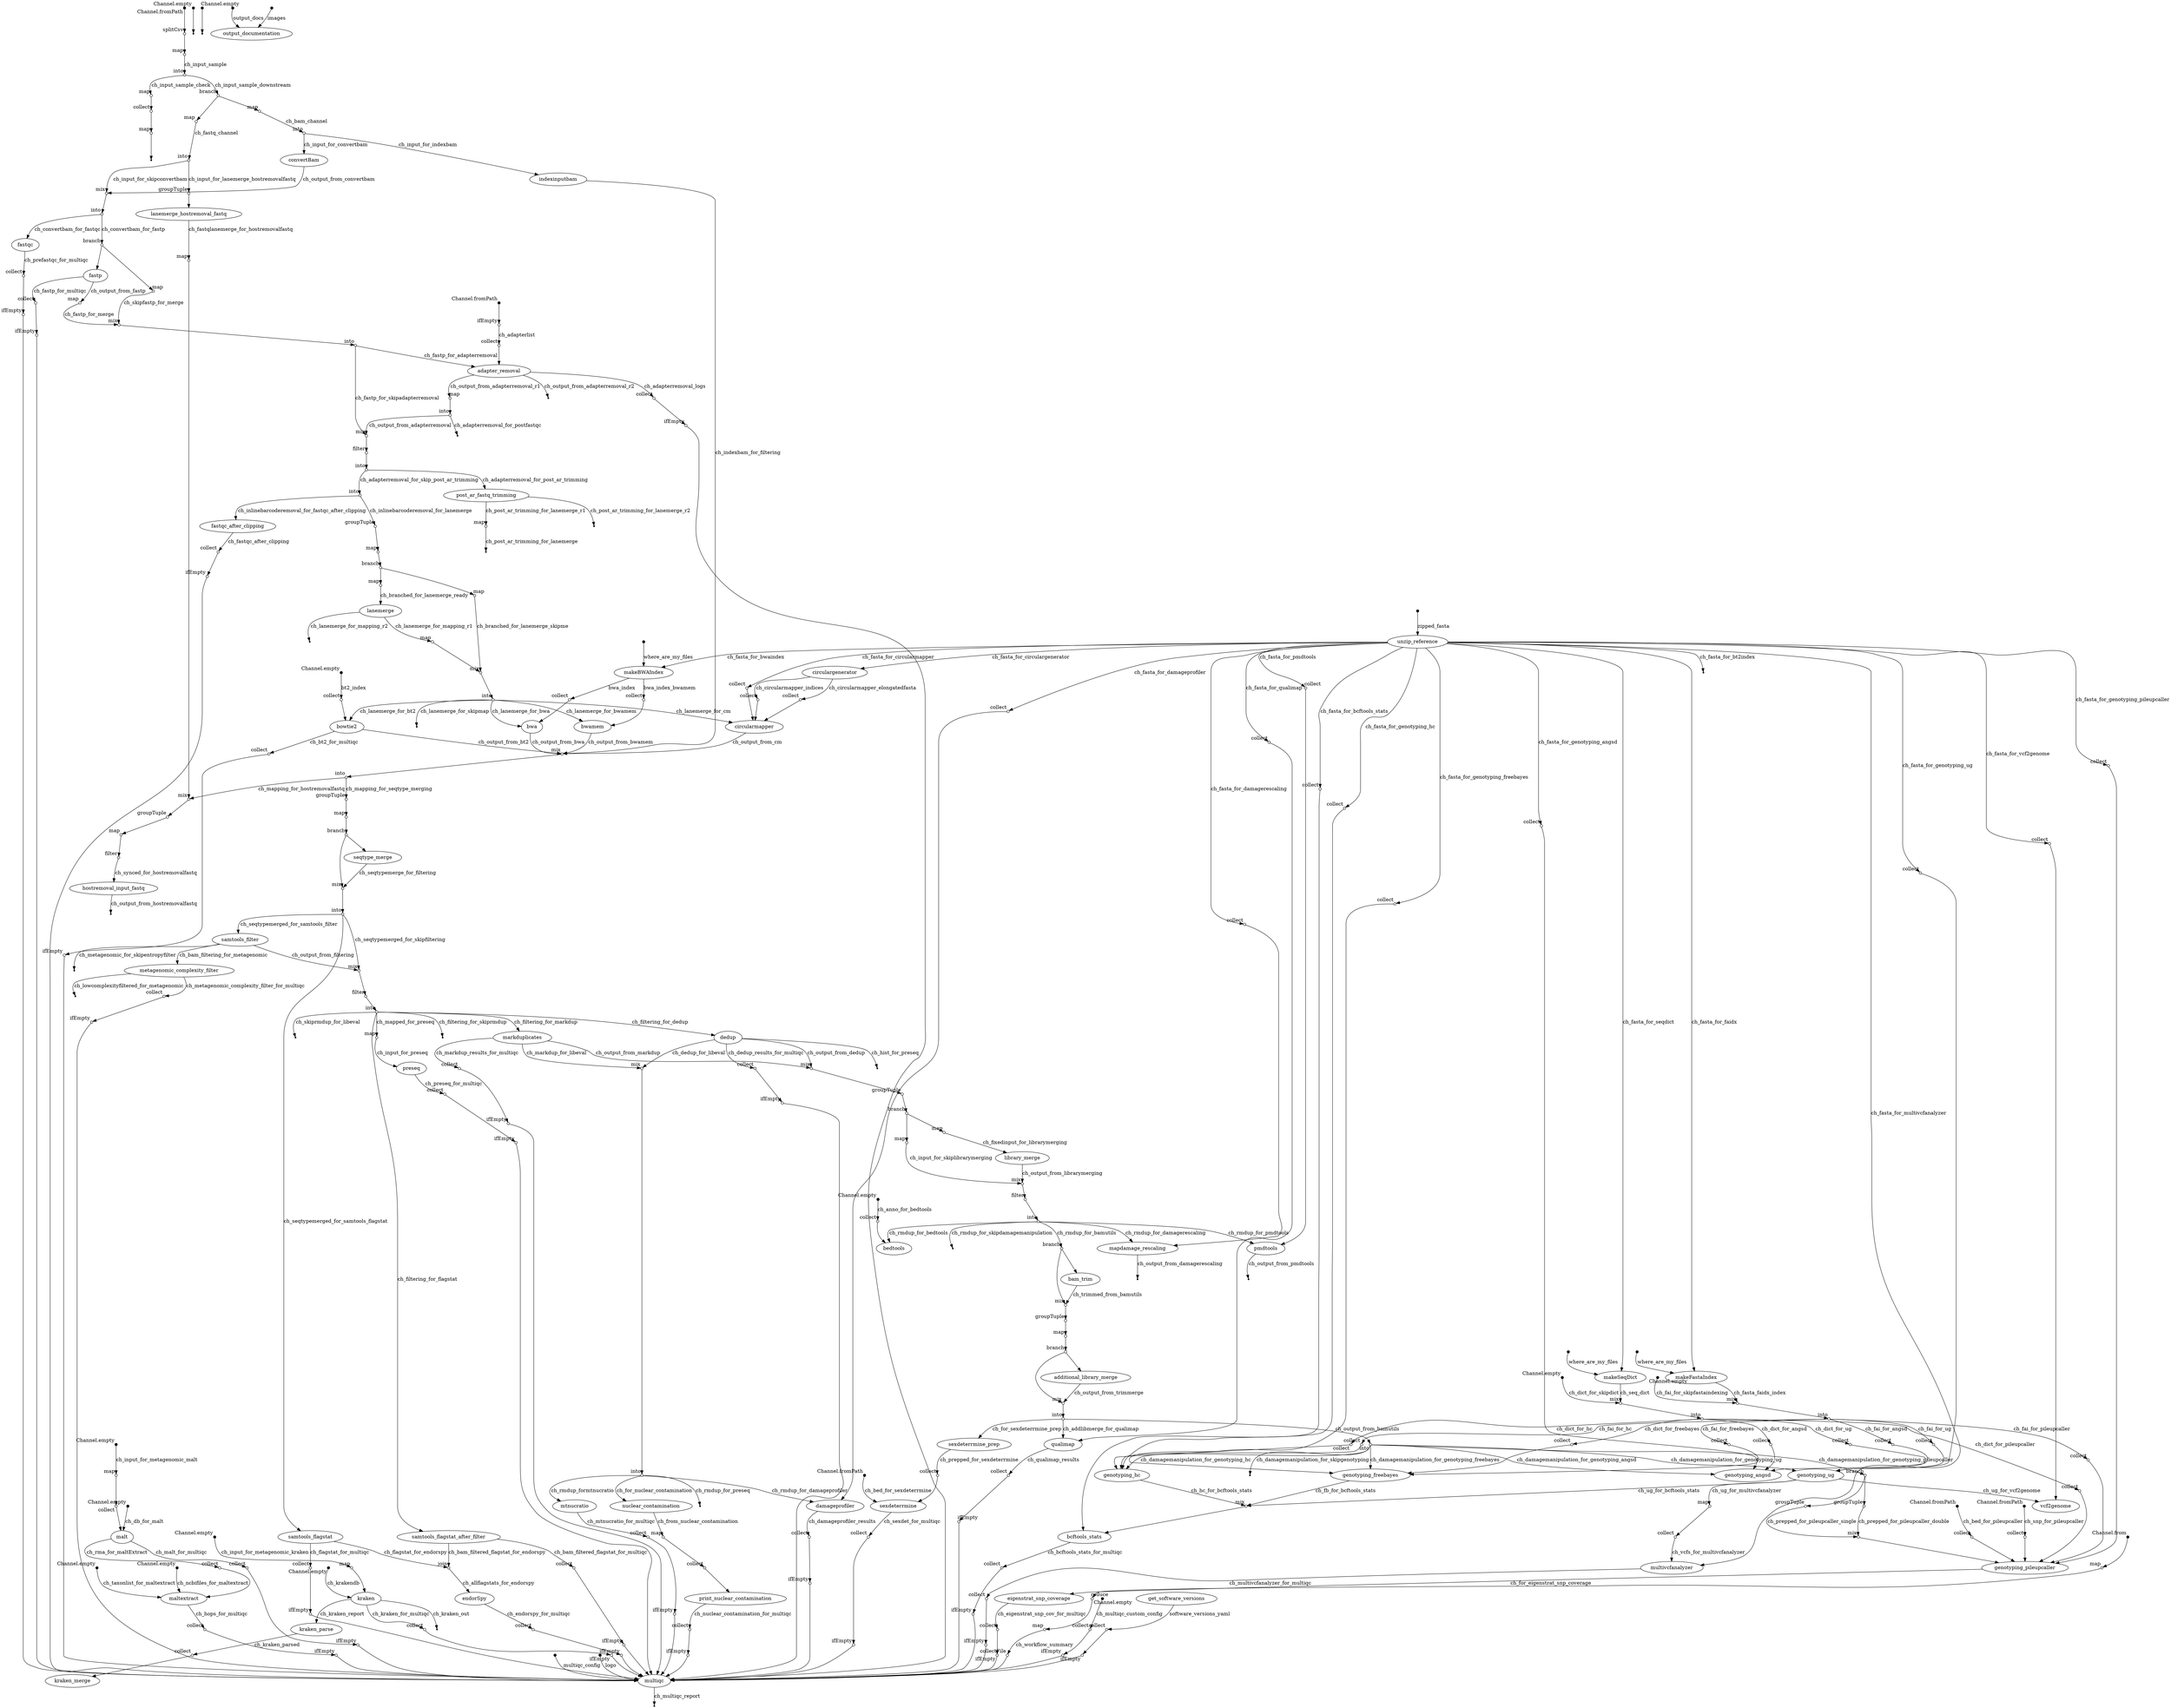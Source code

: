 digraph "pipeline_dag_20211128_181232" {
p0 [shape=point,label="",fixedsize=true,width=0.1,xlabel="Channel.empty"];
p142 [shape=circle,label="",fixedsize=true,width=0.1,xlabel="collect"];
p0 -> p142 [label="ch_anno_for_bedtools"];

p2 [shape=point,label="",fixedsize=true,width=0.1];
p3 [label="unzip_reference"];
p2 -> p3 [label="zipped_fasta"];

p3 [label="unzip_reference"];
p36 [label="makeBWAIndex"];
p3 -> p36 [label="ch_fasta_for_bwaindex"];

p3 [label="unzip_reference"];
p4 [shape=point];
p3 -> p4 [label="ch_fasta_for_bt2index"];

p3 [label="unzip_reference"];
p40 [label="makeFastaIndex"];
p3 -> p40 [label="ch_fasta_for_faidx"];

p3 [label="unzip_reference"];
p45 [label="makeSeqDict"];
p3 -> p45 [label="ch_fasta_for_seqdict"];

p3 [label="unzip_reference"];
p91 [label="circulargenerator"];
p3 -> p91 [label="ch_fasta_for_circulargenerator"];

p3 [label="unzip_reference"];
p93 [shape=circle,label="",fixedsize=true,width=0.1,xlabel="collect"];
p3 -> p93 [label="ch_fasta_for_circularmapper"];

p3 [label="unzip_reference"];
p144 [shape=circle,label="",fixedsize=true,width=0.1,xlabel="collect"];
p3 -> p144 [label="ch_fasta_for_damageprofiler"];

p3 [label="unzip_reference"];
p161 [shape=circle,label="",fixedsize=true,width=0.1,xlabel="collect"];
p3 -> p161 [label="ch_fasta_for_qualimap"];

p3 [label="unzip_reference"];
p149 [shape=circle,label="",fixedsize=true,width=0.1,xlabel="collect"];
p3 -> p149 [label="ch_fasta_for_pmdtools"];

p3 [label="unzip_reference"];
p165 [shape=circle,label="",fixedsize=true,width=0.1,xlabel="collect"];
p3 -> p165 [label="ch_fasta_for_genotyping_ug"];

p3 [label="unzip_reference"];
p169 [shape=circle,label="",fixedsize=true,width=0.1,xlabel="collect"];
p3 -> p169 [label="ch_fasta_for_genotyping_hc"];

p3 [label="unzip_reference"];
p173 [shape=circle,label="",fixedsize=true,width=0.1,xlabel="collect"];
p3 -> p173 [label="ch_fasta_for_genotyping_freebayes"];

p3 [label="unzip_reference"];
p181 [shape=circle,label="",fixedsize=true,width=0.1,xlabel="collect"];
p3 -> p181 [label="ch_fasta_for_genotyping_pileupcaller"];

p3 [label="unzip_reference"];
p195 [shape=circle,label="",fixedsize=true,width=0.1,xlabel="collect"];
p3 -> p195 [label="ch_fasta_for_vcf2genome"];

p3 [label="unzip_reference"];
p199 [label="multivcfanalyzer"];
p3 -> p199 [label="ch_fasta_for_multivcfanalyzer"];

p3 [label="unzip_reference"];
p188 [shape=circle,label="",fixedsize=true,width=0.1,xlabel="collect"];
p3 -> p188 [label="ch_fasta_for_genotyping_angsd"];

p3 [label="unzip_reference"];
p146 [shape=circle,label="",fixedsize=true,width=0.1,xlabel="collect"];
p3 -> p146 [label="ch_fasta_for_damagerescaling"];

p3 [label="unzip_reference"];
p193 [shape=circle,label="",fixedsize=true,width=0.1,xlabel="collect"];
p3 -> p193 [label="ch_fasta_for_bcftools_stats"];

p5 [shape=point,label="",fixedsize=true,width=0.1,xlabel="Channel.fromPath"];
p6 [shape=circle,label="",fixedsize=true,width=0.1,xlabel="ifEmpty"];
p5 -> p6;

p6 [shape=circle,label="",fixedsize=true,width=0.1,xlabel="ifEmpty"];
p59 [shape=circle,label="",fixedsize=true,width=0.1,xlabel="collect"];
p6 -> p59 [label="ch_adapterlist"];

p7 [shape=point,label="",fixedsize=true,width=0.1,xlabel="Channel.fromPath"];
p203 [label="sexdeterrmine"];
p7 -> p203 [label="ch_bed_for_sexdeterrmine"];

p8 [shape=point,label="",fixedsize=true,width=0.1,xlabel="Channel.fromPath"];
p184 [shape=circle,label="",fixedsize=true,width=0.1,xlabel="collect"];
p8 -> p184 [label="ch_bed_for_pileupcaller"];

p9 [shape=point,label="",fixedsize=true,width=0.1,xlabel="Channel.fromPath"];
p185 [shape=circle,label="",fixedsize=true,width=0.1,xlabel="collect"];
p9 -> p185 [label="ch_snp_for_pileupcaller"];

p10 [shape=point,label="",fixedsize=true,width=0.1,xlabel="Channel.empty"];
p214 [label="malt"];
p10 -> p214 [label="ch_db_for_malt"];

p11 [shape=point,label="",fixedsize=true,width=0.1,xlabel="Channel.empty"];
p216 [label="maltextract"];
p11 -> p216 [label="ch_taxonlist_for_maltextract"];

p12 [shape=point,label="",fixedsize=true,width=0.1,xlabel="Channel.empty"];
p216 [label="maltextract"];
p12 -> p216 [label="ch_ncbifiles_for_maltextract"];

p13 [shape=point,label="",fixedsize=true,width=0.1,xlabel="Channel.empty"];
p228 [shape=circle,label="",fixedsize=true,width=0.1,xlabel="collect"];
p13 -> p228 [label="ch_multiqc_custom_config"];

p14 [shape=point,label="",fixedsize=true,width=0.1,xlabel="Channel.empty"];
p15 [shape=point];
p14 -> p15;

p16 [shape=point,label="",fixedsize=true,width=0.1,xlabel="Channel.fromPath"];
p17 [shape=circle,label="",fixedsize=true,width=0.1,xlabel="splitCsv"];
p16 -> p17;

p17 [shape=circle,label="",fixedsize=true,width=0.1,xlabel="splitCsv"];
p18 [shape=circle,label="",fixedsize=true,width=0.1,xlabel="map"];
p17 -> p18;

p18 [shape=circle,label="",fixedsize=true,width=0.1,xlabel="map"];
p19 [shape=circle,label="",fixedsize=true,width=0.1,xlabel="into"];
p18 -> p19 [label="ch_input_sample"];

p19 [shape=circle,label="",fixedsize=true,width=0.1,xlabel="into"];
p20 [shape=circle,label="",fixedsize=true,width=0.1,xlabel="map"];
p19 -> p20 [label="ch_input_sample_check"];

p19 [shape=circle,label="",fixedsize=true,width=0.1,xlabel="into"];
p24 [shape=circle,label="",fixedsize=true,width=0.1,xlabel="branch"];
p19 -> p24 [label="ch_input_sample_downstream"];

p20 [shape=circle,label="",fixedsize=true,width=0.1,xlabel="map"];
p21 [shape=circle,label="",fixedsize=true,width=0.1,xlabel="collect"];
p20 -> p21;

p21 [shape=circle,label="",fixedsize=true,width=0.1,xlabel="collect"];
p22 [shape=circle,label="",fixedsize=true,width=0.1,xlabel="map"];
p21 -> p22;

p22 [shape=circle,label="",fixedsize=true,width=0.1,xlabel="map"];
p23 [shape=point];
p22 -> p23;

p24 [shape=circle,label="",fixedsize=true,width=0.1,xlabel="branch"];
p25 [shape=circle,label="",fixedsize=true,width=0.1,xlabel="map"];
p24 -> p25;

p24 [shape=circle,label="",fixedsize=true,width=0.1,xlabel="branch"];
p26 [shape=circle,label="",fixedsize=true,width=0.1,xlabel="map"];
p24 -> p26;

p25 [shape=circle,label="",fixedsize=true,width=0.1,xlabel="map"];
p30 [shape=circle,label="",fixedsize=true,width=0.1,xlabel="into"];
p25 -> p30 [label="ch_fastq_channel"];

p26 [shape=circle,label="",fixedsize=true,width=0.1,xlabel="map"];
p29 [shape=circle,label="",fixedsize=true,width=0.1,xlabel="into"];
p26 -> p29 [label="ch_bam_channel"];

p27 [shape=point,label="",fixedsize=true,width=0.1,xlabel="Channel.empty"];
p28 [shape=point];
p27 -> p28;

p29 [shape=circle,label="",fixedsize=true,width=0.1,xlabel="into"];
p49 [label="indexinputbam"];
p29 -> p49 [label="ch_input_for_indexbam"];

p29 [shape=circle,label="",fixedsize=true,width=0.1,xlabel="into"];
p48 [label="convertBam"];
p29 -> p48 [label="ch_input_for_convertbam"];

p30 [shape=circle,label="",fixedsize=true,width=0.1,xlabel="into"];
p84 [shape=circle,label="",fixedsize=true,width=0.1,xlabel="groupTuple"];
p30 -> p84 [label="ch_input_for_lanemerge_hostremovalfastq"];

p30 [shape=circle,label="",fixedsize=true,width=0.1,xlabel="into"];
p50 [shape=circle,label="",fixedsize=true,width=0.1,xlabel="mix"];
p30 -> p50 [label="ch_input_for_skipconvertbam"];

p31 [shape=point,label="",fixedsize=true,width=0.1,xlabel="Channel.from"];
p32 [shape=circle,label="",fixedsize=true,width=0.1,xlabel="map"];
p31 -> p32;

p32 [shape=circle,label="",fixedsize=true,width=0.1,xlabel="map"];
p33 [shape=circle,label="",fixedsize=true,width=0.1,xlabel="reduce"];
p32 -> p33;

p33 [shape=circle,label="",fixedsize=true,width=0.1,xlabel="reduce"];
p34 [shape=circle,label="",fixedsize=true,width=0.1,xlabel="map"];
p33 -> p34;

p34 [shape=circle,label="",fixedsize=true,width=0.1,xlabel="map"];
p278 [shape=circle,label="",fixedsize=true,width=0.1,xlabel="collectFile"];
p34 -> p278 [label="ch_workflow_summary"];

p35 [shape=point,label="",fixedsize=true,width=0.1];
p36 [label="makeBWAIndex"];
p35 -> p36 [label="where_are_my_files"];

p36 [label="makeBWAIndex"];
p87 [shape=circle,label="",fixedsize=true,width=0.1,xlabel="collect"];
p36 -> p87 [label="bwa_index"];

p36 [label="makeBWAIndex"];
p89 [shape=circle,label="",fixedsize=true,width=0.1,xlabel="collect"];
p36 -> p89 [label="bwa_index_bwamem"];

p37 [shape=point,label="",fixedsize=true,width=0.1,xlabel="Channel.empty"];
p96 [shape=circle,label="",fixedsize=true,width=0.1,xlabel="collect"];
p37 -> p96 [label="bt2_index"];

p38 [shape=point,label="",fixedsize=true,width=0.1,xlabel="Channel.empty"];
p41 [shape=circle,label="",fixedsize=true,width=0.1,xlabel="mix"];
p38 -> p41 [label="ch_fai_for_skipfastaindexing"];

p39 [shape=point,label="",fixedsize=true,width=0.1];
p40 [label="makeFastaIndex"];
p39 -> p40 [label="where_are_my_files"];

p40 [label="makeFastaIndex"];
p41 [shape=circle,label="",fixedsize=true,width=0.1,xlabel="mix"];
p40 -> p41 [label="ch_fasta_faidx_index"];

p41 [shape=circle,label="",fixedsize=true,width=0.1,xlabel="mix"];
p42 [shape=circle,label="",fixedsize=true,width=0.1,xlabel="into"];
p41 -> p42;

p42 [shape=circle,label="",fixedsize=true,width=0.1,xlabel="into"];
p182 [shape=circle,label="",fixedsize=true,width=0.1,xlabel="collect"];
p42 -> p182 [label="ch_fai_for_pileupcaller"];

p42 [shape=circle,label="",fixedsize=true,width=0.1,xlabel="into"];
p174 [shape=circle,label="",fixedsize=true,width=0.1,xlabel="collect"];
p42 -> p174 [label="ch_fai_for_freebayes"];

p42 [shape=circle,label="",fixedsize=true,width=0.1,xlabel="into"];
p166 [shape=circle,label="",fixedsize=true,width=0.1,xlabel="collect"];
p42 -> p166 [label="ch_fai_for_ug"];

p42 [shape=circle,label="",fixedsize=true,width=0.1,xlabel="into"];
p189 [shape=circle,label="",fixedsize=true,width=0.1,xlabel="collect"];
p42 -> p189 [label="ch_fai_for_angsd"];

p42 [shape=circle,label="",fixedsize=true,width=0.1,xlabel="into"];
p170 [shape=circle,label="",fixedsize=true,width=0.1,xlabel="collect"];
p42 -> p170 [label="ch_fai_for_hc"];

p43 [shape=point,label="",fixedsize=true,width=0.1,xlabel="Channel.empty"];
p46 [shape=circle,label="",fixedsize=true,width=0.1,xlabel="mix"];
p43 -> p46 [label="ch_dict_for_skipdict"];

p44 [shape=point,label="",fixedsize=true,width=0.1];
p45 [label="makeSeqDict"];
p44 -> p45 [label="where_are_my_files"];

p45 [label="makeSeqDict"];
p46 [shape=circle,label="",fixedsize=true,width=0.1,xlabel="mix"];
p45 -> p46 [label="ch_seq_dict"];

p46 [shape=circle,label="",fixedsize=true,width=0.1,xlabel="mix"];
p47 [shape=circle,label="",fixedsize=true,width=0.1,xlabel="into"];
p46 -> p47;

p47 [shape=circle,label="",fixedsize=true,width=0.1,xlabel="into"];
p183 [shape=circle,label="",fixedsize=true,width=0.1,xlabel="collect"];
p47 -> p183 [label="ch_dict_for_pileupcaller"];

p47 [shape=circle,label="",fixedsize=true,width=0.1,xlabel="into"];
p190 [shape=circle,label="",fixedsize=true,width=0.1,xlabel="collect"];
p47 -> p190 [label="ch_dict_for_angsd"];

p47 [shape=circle,label="",fixedsize=true,width=0.1,xlabel="into"];
p167 [shape=circle,label="",fixedsize=true,width=0.1,xlabel="collect"];
p47 -> p167 [label="ch_dict_for_ug"];

p47 [shape=circle,label="",fixedsize=true,width=0.1,xlabel="into"];
p171 [shape=circle,label="",fixedsize=true,width=0.1,xlabel="collect"];
p47 -> p171 [label="ch_dict_for_hc"];

p47 [shape=circle,label="",fixedsize=true,width=0.1,xlabel="into"];
p175 [shape=circle,label="",fixedsize=true,width=0.1,xlabel="collect"];
p47 -> p175 [label="ch_dict_for_freebayes"];

p48 [label="convertBam"];
p50 [shape=circle,label="",fixedsize=true,width=0.1,xlabel="mix"];
p48 -> p50 [label="ch_output_from_convertbam"];

p49 [label="indexinputbam"];
p98 [shape=circle,label="",fixedsize=true,width=0.1,xlabel="mix"];
p49 -> p98 [label="ch_indexbam_for_filtering"];

p50 [shape=circle,label="",fixedsize=true,width=0.1,xlabel="mix"];
p51 [shape=circle,label="",fixedsize=true,width=0.1,xlabel="into"];
p50 -> p51;

p51 [shape=circle,label="",fixedsize=true,width=0.1,xlabel="into"];
p53 [shape=circle,label="",fixedsize=true,width=0.1,xlabel="branch"];
p51 -> p53 [label="ch_convertbam_for_fastp"];

p51 [shape=circle,label="",fixedsize=true,width=0.1,xlabel="into"];
p52 [label="fastqc"];
p51 -> p52 [label="ch_convertbam_for_fastqc"];

p52 [label="fastqc"];
p232 [shape=circle,label="",fixedsize=true,width=0.1,xlabel="collect"];
p52 -> p232 [label="ch_prefastqc_for_multiqc"];

p53 [shape=circle,label="",fixedsize=true,width=0.1,xlabel="branch"];
p54 [label="fastp"];
p53 -> p54;

p53 [shape=circle,label="",fixedsize=true,width=0.1,xlabel="branch"];
p55 [shape=circle,label="",fixedsize=true,width=0.1,xlabel="map"];
p53 -> p55;

p54 [label="fastp"];
p56 [shape=circle,label="",fixedsize=true,width=0.1,xlabel="map"];
p54 -> p56 [label="ch_output_from_fastp"];

p54 [label="fastp"];
p254 [shape=circle,label="",fixedsize=true,width=0.1,xlabel="collect"];
p54 -> p254 [label="ch_fastp_for_multiqc"];

p55 [shape=circle,label="",fixedsize=true,width=0.1,xlabel="map"];
p57 [shape=circle,label="",fixedsize=true,width=0.1,xlabel="mix"];
p55 -> p57 [label="ch_skipfastp_for_merge"];

p56 [shape=circle,label="",fixedsize=true,width=0.1,xlabel="map"];
p57 [shape=circle,label="",fixedsize=true,width=0.1,xlabel="mix"];
p56 -> p57 [label="ch_fastp_for_merge"];

p57 [shape=circle,label="",fixedsize=true,width=0.1,xlabel="mix"];
p58 [shape=circle,label="",fixedsize=true,width=0.1,xlabel="into"];
p57 -> p58;

p58 [shape=circle,label="",fixedsize=true,width=0.1,xlabel="into"];
p60 [label="adapter_removal"];
p58 -> p60 [label="ch_fastp_for_adapterremoval"];

p58 [shape=circle,label="",fixedsize=true,width=0.1,xlabel="into"];
p65 [shape=circle,label="",fixedsize=true,width=0.1,xlabel="mix"];
p58 -> p65 [label="ch_fastp_for_skipadapterremoval"];

p59 [shape=circle,label="",fixedsize=true,width=0.1,xlabel="collect"];
p60 [label="adapter_removal"];
p59 -> p60;

p60 [label="adapter_removal"];
p62 [shape=circle,label="",fixedsize=true,width=0.1,xlabel="map"];
p60 -> p62 [label="ch_output_from_adapterremoval_r1"];

p60 [label="adapter_removal"];
p61 [shape=point];
p60 -> p61 [label="ch_output_from_adapterremoval_r2"];

p60 [label="adapter_removal"];
p236 [shape=circle,label="",fixedsize=true,width=0.1,xlabel="collect"];
p60 -> p236 [label="ch_adapterremoval_logs"];

p62 [shape=circle,label="",fixedsize=true,width=0.1,xlabel="map"];
p63 [shape=circle,label="",fixedsize=true,width=0.1,xlabel="into"];
p62 -> p63;

p63 [shape=circle,label="",fixedsize=true,width=0.1,xlabel="into"];
p64 [shape=point];
p63 -> p64 [label="ch_adapterremoval_for_postfastqc"];

p63 [shape=circle,label="",fixedsize=true,width=0.1,xlabel="into"];
p65 [shape=circle,label="",fixedsize=true,width=0.1,xlabel="mix"];
p63 -> p65 [label="ch_output_from_adapterremoval"];

p65 [shape=circle,label="",fixedsize=true,width=0.1,xlabel="mix"];
p66 [shape=circle,label="",fixedsize=true,width=0.1,xlabel="filter"];
p65 -> p66;

p66 [shape=circle,label="",fixedsize=true,width=0.1,xlabel="filter"];
p67 [shape=circle,label="",fixedsize=true,width=0.1,xlabel="into"];
p66 -> p67;

p67 [shape=circle,label="",fixedsize=true,width=0.1,xlabel="into"];
p72 [shape=circle,label="",fixedsize=true,width=0.1,xlabel="into"];
p67 -> p72 [label="ch_adapterremoval_for_skip_post_ar_trimming"];

p67 [shape=circle,label="",fixedsize=true,width=0.1,xlabel="into"];
p68 [label="post_ar_fastq_trimming"];
p67 -> p68 [label="ch_adapterremoval_for_post_ar_trimming"];

p68 [label="post_ar_fastq_trimming"];
p70 [shape=circle,label="",fixedsize=true,width=0.1,xlabel="map"];
p68 -> p70 [label="ch_post_ar_trimming_for_lanemerge_r1"];

p68 [label="post_ar_fastq_trimming"];
p69 [shape=point];
p68 -> p69 [label="ch_post_ar_trimming_for_lanemerge_r2"];

p70 [shape=circle,label="",fixedsize=true,width=0.1,xlabel="map"];
p71 [shape=point];
p70 -> p71 [label="ch_post_ar_trimming_for_lanemerge"];

p72 [shape=circle,label="",fixedsize=true,width=0.1,xlabel="into"];
p73 [shape=circle,label="",fixedsize=true,width=0.1,xlabel="groupTuple"];
p72 -> p73 [label="ch_inlinebarcoderemoval_for_lanemerge"];

p72 [shape=circle,label="",fixedsize=true,width=0.1,xlabel="into"];
p86 [label="fastqc_after_clipping"];
p72 -> p86 [label="ch_inlinebarcoderemoval_for_fastqc_after_clipping"];

p73 [shape=circle,label="",fixedsize=true,width=0.1,xlabel="groupTuple"];
p74 [shape=circle,label="",fixedsize=true,width=0.1,xlabel="map"];
p73 -> p74;

p74 [shape=circle,label="",fixedsize=true,width=0.1,xlabel="map"];
p75 [shape=circle,label="",fixedsize=true,width=0.1,xlabel="branch"];
p74 -> p75;

p75 [shape=circle,label="",fixedsize=true,width=0.1,xlabel="branch"];
p77 [shape=circle,label="",fixedsize=true,width=0.1,xlabel="map"];
p75 -> p77;

p75 [shape=circle,label="",fixedsize=true,width=0.1,xlabel="branch"];
p76 [shape=circle,label="",fixedsize=true,width=0.1,xlabel="map"];
p75 -> p76;

p76 [shape=circle,label="",fixedsize=true,width=0.1,xlabel="map"];
p81 [shape=circle,label="",fixedsize=true,width=0.1,xlabel="mix"];
p76 -> p81 [label="ch_branched_for_lanemerge_skipme"];

p77 [shape=circle,label="",fixedsize=true,width=0.1,xlabel="map"];
p78 [label="lanemerge"];
p77 -> p78 [label="ch_branched_for_lanemerge_ready"];

p78 [label="lanemerge"];
p80 [shape=circle,label="",fixedsize=true,width=0.1,xlabel="map"];
p78 -> p80 [label="ch_lanemerge_for_mapping_r1"];

p78 [label="lanemerge"];
p79 [shape=point];
p78 -> p79 [label="ch_lanemerge_for_mapping_r2"];

p80 [shape=circle,label="",fixedsize=true,width=0.1,xlabel="map"];
p81 [shape=circle,label="",fixedsize=true,width=0.1,xlabel="mix"];
p80 -> p81;

p81 [shape=circle,label="",fixedsize=true,width=0.1,xlabel="mix"];
p82 [shape=circle,label="",fixedsize=true,width=0.1,xlabel="into"];
p81 -> p82;

p82 [shape=circle,label="",fixedsize=true,width=0.1,xlabel="into"];
p83 [shape=point];
p82 -> p83 [label="ch_lanemerge_for_skipmap"];

p82 [shape=circle,label="",fixedsize=true,width=0.1,xlabel="into"];
p88 [label="bwa"];
p82 -> p88 [label="ch_lanemerge_for_bwa"];

p82 [shape=circle,label="",fixedsize=true,width=0.1,xlabel="into"];
p95 [label="circularmapper"];
p82 -> p95 [label="ch_lanemerge_for_cm"];

p82 [shape=circle,label="",fixedsize=true,width=0.1,xlabel="into"];
p97 [label="bowtie2"];
p82 -> p97 [label="ch_lanemerge_for_bt2"];

p82 [shape=circle,label="",fixedsize=true,width=0.1,xlabel="into"];
p90 [label="bwamem"];
p82 -> p90 [label="ch_lanemerge_for_bwamem"];

p84 [shape=circle,label="",fixedsize=true,width=0.1,xlabel="groupTuple"];
p85 [label="lanemerge_hostremoval_fastq"];
p84 -> p85;

p85 [label="lanemerge_hostremoval_fastq"];
p100 [shape=circle,label="",fixedsize=true,width=0.1,xlabel="map"];
p85 -> p100 [label="ch_fastqlanemerge_for_hostremovalfastq"];

p86 [label="fastqc_after_clipping"];
p234 [shape=circle,label="",fixedsize=true,width=0.1,xlabel="collect"];
p86 -> p234 [label="ch_fastqc_after_clipping"];

p87 [shape=circle,label="",fixedsize=true,width=0.1,xlabel="collect"];
p88 [label="bwa"];
p87 -> p88;

p88 [label="bwa"];
p98 [shape=circle,label="",fixedsize=true,width=0.1,xlabel="mix"];
p88 -> p98 [label="ch_output_from_bwa"];

p89 [shape=circle,label="",fixedsize=true,width=0.1,xlabel="collect"];
p90 [label="bwamem"];
p89 -> p90;

p90 [label="bwamem"];
p98 [shape=circle,label="",fixedsize=true,width=0.1,xlabel="mix"];
p90 -> p98 [label="ch_output_from_bwamem"];

p91 [label="circulargenerator"];
p92 [shape=circle,label="",fixedsize=true,width=0.1,xlabel="collect"];
p91 -> p92 [label="ch_circularmapper_indices"];

p91 [label="circulargenerator"];
p94 [shape=circle,label="",fixedsize=true,width=0.1,xlabel="collect"];
p91 -> p94 [label="ch_circularmapper_elongatedfasta"];

p92 [shape=circle,label="",fixedsize=true,width=0.1,xlabel="collect"];
p95 [label="circularmapper"];
p92 -> p95;

p93 [shape=circle,label="",fixedsize=true,width=0.1,xlabel="collect"];
p95 [label="circularmapper"];
p93 -> p95;

p94 [shape=circle,label="",fixedsize=true,width=0.1,xlabel="collect"];
p95 [label="circularmapper"];
p94 -> p95;

p95 [label="circularmapper"];
p98 [shape=circle,label="",fixedsize=true,width=0.1,xlabel="mix"];
p95 -> p98 [label="ch_output_from_cm"];

p96 [shape=circle,label="",fixedsize=true,width=0.1,xlabel="collect"];
p97 [label="bowtie2"];
p96 -> p97;

p97 [label="bowtie2"];
p98 [shape=circle,label="",fixedsize=true,width=0.1,xlabel="mix"];
p97 -> p98 [label="ch_output_from_bt2"];

p97 [label="bowtie2"];
p238 [shape=circle,label="",fixedsize=true,width=0.1,xlabel="collect"];
p97 -> p238 [label="ch_bt2_for_multiqc"];

p98 [shape=circle,label="",fixedsize=true,width=0.1,xlabel="mix"];
p99 [shape=circle,label="",fixedsize=true,width=0.1,xlabel="into"];
p98 -> p99;

p99 [shape=circle,label="",fixedsize=true,width=0.1,xlabel="into"];
p101 [shape=circle,label="",fixedsize=true,width=0.1,xlabel="mix"];
p99 -> p101 [label="ch_mapping_for_hostremovalfastq"];

p99 [shape=circle,label="",fixedsize=true,width=0.1,xlabel="into"];
p107 [shape=circle,label="",fixedsize=true,width=0.1,xlabel="groupTuple"];
p99 -> p107 [label="ch_mapping_for_seqtype_merging"];

p100 [shape=circle,label="",fixedsize=true,width=0.1,xlabel="map"];
p101 [shape=circle,label="",fixedsize=true,width=0.1,xlabel="mix"];
p100 -> p101;

p101 [shape=circle,label="",fixedsize=true,width=0.1,xlabel="mix"];
p102 [shape=circle,label="",fixedsize=true,width=0.1,xlabel="groupTuple"];
p101 -> p102;

p102 [shape=circle,label="",fixedsize=true,width=0.1,xlabel="groupTuple"];
p103 [shape=circle,label="",fixedsize=true,width=0.1,xlabel="map"];
p102 -> p103;

p103 [shape=circle,label="",fixedsize=true,width=0.1,xlabel="map"];
p104 [shape=circle,label="",fixedsize=true,width=0.1,xlabel="filter"];
p103 -> p104;

p104 [shape=circle,label="",fixedsize=true,width=0.1,xlabel="filter"];
p105 [label="hostremoval_input_fastq"];
p104 -> p105 [label="ch_synced_for_hostremovalfastq"];

p105 [label="hostremoval_input_fastq"];
p106 [shape=point];
p105 -> p106 [label="ch_output_from_hostremovalfastq"];

p107 [shape=circle,label="",fixedsize=true,width=0.1,xlabel="groupTuple"];
p108 [shape=circle,label="",fixedsize=true,width=0.1,xlabel="map"];
p107 -> p108;

p108 [shape=circle,label="",fixedsize=true,width=0.1,xlabel="map"];
p109 [shape=circle,label="",fixedsize=true,width=0.1,xlabel="branch"];
p108 -> p109;

p109 [shape=circle,label="",fixedsize=true,width=0.1,xlabel="branch"];
p111 [shape=circle,label="",fixedsize=true,width=0.1,xlabel="mix"];
p109 -> p111;

p109 [shape=circle,label="",fixedsize=true,width=0.1,xlabel="branch"];
p110 [label="seqtype_merge"];
p109 -> p110;

p110 [label="seqtype_merge"];
p111 [shape=circle,label="",fixedsize=true,width=0.1,xlabel="mix"];
p110 -> p111 [label="ch_seqtypemerge_for_filtering"];

p111 [shape=circle,label="",fixedsize=true,width=0.1,xlabel="mix"];
p112 [shape=circle,label="",fixedsize=true,width=0.1,xlabel="into"];
p111 -> p112;

p112 [shape=circle,label="",fixedsize=true,width=0.1,xlabel="into"];
p113 [label="samtools_flagstat"];
p112 -> p113 [label="ch_seqtypemerged_for_samtools_flagstat"];

p112 [shape=circle,label="",fixedsize=true,width=0.1,xlabel="into"];
p114 [label="samtools_filter"];
p112 -> p114 [label="ch_seqtypemerged_for_samtools_filter"];

p112 [shape=circle,label="",fixedsize=true,width=0.1,xlabel="into"];
p116 [shape=circle,label="",fixedsize=true,width=0.1,xlabel="mix"];
p112 -> p116 [label="ch_seqtypemerged_for_skipfiltering"];

p113 [label="samtools_flagstat"];
p240 [shape=circle,label="",fixedsize=true,width=0.1,xlabel="collect"];
p113 -> p240 [label="ch_flagstat_for_multiqc"];

p113 [label="samtools_flagstat"];
p122 [shape=circle,label="",fixedsize=true,width=0.1,xlabel="join"];
p113 -> p122 [label="ch_flagstat_for_endorspy"];

p114 [label="samtools_filter"];
p116 [shape=circle,label="",fixedsize=true,width=0.1,xlabel="mix"];
p114 -> p116 [label="ch_output_from_filtering"];

p114 [label="samtools_filter"];
p208 [label="metagenomic_complexity_filter"];
p114 -> p208 [label="ch_bam_filtering_for_metagenomic"];

p114 [label="samtools_filter"];
p115 [shape=point];
p114 -> p115 [label="ch_metagenomic_for_skipentropyfilter"];

p116 [shape=circle,label="",fixedsize=true,width=0.1,xlabel="mix"];
p117 [shape=circle,label="",fixedsize=true,width=0.1,xlabel="filter"];
p116 -> p117;

p117 [shape=circle,label="",fixedsize=true,width=0.1,xlabel="filter"];
p118 [shape=circle,label="",fixedsize=true,width=0.1,xlabel="into"];
p117 -> p118;

p118 [shape=circle,label="",fixedsize=true,width=0.1,xlabel="into"];
p124 [label="dedup"];
p118 -> p124 [label="ch_filtering_for_dedup"];

p118 [shape=circle,label="",fixedsize=true,width=0.1,xlabel="into"];
p121 [label="samtools_flagstat_after_filter"];
p118 -> p121 [label="ch_filtering_for_flagstat"];

p118 [shape=circle,label="",fixedsize=true,width=0.1,xlabel="into"];
p140 [shape=circle,label="",fixedsize=true,width=0.1,xlabel="map"];
p118 -> p140 [label="ch_mapped_for_preseq"];

p118 [shape=circle,label="",fixedsize=true,width=0.1,xlabel="into"];
p126 [label="markduplicates"];
p118 -> p126 [label="ch_filtering_for_markdup"];

p118 [shape=circle,label="",fixedsize=true,width=0.1,xlabel="into"];
p120 [shape=point];
p118 -> p120 [label="ch_skiprmdup_for_libeval"];

p118 [shape=circle,label="",fixedsize=true,width=0.1,xlabel="into"];
p119 [shape=point];
p118 -> p119 [label="ch_filtering_for_skiprmdup"];

p121 [label="samtools_flagstat_after_filter"];
p242 [shape=circle,label="",fixedsize=true,width=0.1,xlabel="collect"];
p121 -> p242 [label="ch_bam_filtered_flagstat_for_multiqc"];

p121 [label="samtools_flagstat_after_filter"];
p122 [shape=circle,label="",fixedsize=true,width=0.1,xlabel="join"];
p121 -> p122 [label="ch_bam_filtered_flagstat_for_endorspy"];

p122 [shape=circle,label="",fixedsize=true,width=0.1,xlabel="join"];
p123 [label="endorSpy"];
p122 -> p123 [label="ch_allflagstats_for_endorspy"];

p123 [label="endorSpy"];
p260 [shape=circle,label="",fixedsize=true,width=0.1,xlabel="collect"];
p123 -> p260 [label="ch_endorspy_for_multiqc"];

p124 [label="dedup"];
p125 [shape=point];
p124 -> p125 [label="ch_hist_for_preseq"];

p124 [label="dedup"];
p252 [shape=circle,label="",fixedsize=true,width=0.1,xlabel="collect"];
p124 -> p252 [label="ch_dedup_results_for_multiqc"];

p124 [label="dedup"];
p130 [shape=circle,label="",fixedsize=true,width=0.1,xlabel="mix"];
p124 -> p130 [label="ch_output_from_dedup"];

p124 [label="dedup"];
p127 [shape=circle,label="",fixedsize=true,width=0.1,xlabel="mix"];
p124 -> p127 [label="ch_dedup_for_libeval"];

p126 [label="markduplicates"];
p250 [shape=circle,label="",fixedsize=true,width=0.1,xlabel="collect"];
p126 -> p250 [label="ch_markdup_results_for_multiqc"];

p126 [label="markduplicates"];
p130 [shape=circle,label="",fixedsize=true,width=0.1,xlabel="mix"];
p126 -> p130 [label="ch_output_from_markdup"];

p126 [label="markduplicates"];
p127 [shape=circle,label="",fixedsize=true,width=0.1,xlabel="mix"];
p126 -> p127 [label="ch_markdup_for_libeval"];

p127 [shape=circle,label="",fixedsize=true,width=0.1,xlabel="mix"];
p128 [shape=circle,label="",fixedsize=true,width=0.1,xlabel="into"];
p127 -> p128;

p128 [shape=circle,label="",fixedsize=true,width=0.1,xlabel="into"];
p145 [label="damageprofiler"];
p128 -> p145 [label="ch_rmdup_for_damageprofiler"];

p128 [shape=circle,label="",fixedsize=true,width=0.1,xlabel="into"];
p204 [label="nuclear_contamination"];
p128 -> p204 [label="ch_for_nuclear_contamination"];

p128 [shape=circle,label="",fixedsize=true,width=0.1,xlabel="into"];
p200 [label="mtnucratio"];
p128 -> p200 [label="ch_rmdup_formtnucratio"];

p128 [shape=circle,label="",fixedsize=true,width=0.1,xlabel="into"];
p129 [shape=point];
p128 -> p129 [label="ch_rmdup_for_preseq"];

p130 [shape=circle,label="",fixedsize=true,width=0.1,xlabel="mix"];
p131 [shape=circle,label="",fixedsize=true,width=0.1,xlabel="groupTuple"];
p130 -> p131;

p131 [shape=circle,label="",fixedsize=true,width=0.1,xlabel="groupTuple"];
p132 [shape=circle,label="",fixedsize=true,width=0.1,xlabel="branch"];
p131 -> p132;

p132 [shape=circle,label="",fixedsize=true,width=0.1,xlabel="branch"];
p133 [shape=circle,label="",fixedsize=true,width=0.1,xlabel="map"];
p132 -> p133;

p132 [shape=circle,label="",fixedsize=true,width=0.1,xlabel="branch"];
p134 [shape=circle,label="",fixedsize=true,width=0.1,xlabel="map"];
p132 -> p134;

p133 [shape=circle,label="",fixedsize=true,width=0.1,xlabel="map"];
p136 [shape=circle,label="",fixedsize=true,width=0.1,xlabel="mix"];
p133 -> p136 [label="ch_input_for_skiplibrarymerging"];

p134 [shape=circle,label="",fixedsize=true,width=0.1,xlabel="map"];
p135 [label="library_merge"];
p134 -> p135 [label="ch_fixedinput_for_librarymerging"];

p135 [label="library_merge"];
p136 [shape=circle,label="",fixedsize=true,width=0.1,xlabel="mix"];
p135 -> p136 [label="ch_output_from_librarymerging"];

p136 [shape=circle,label="",fixedsize=true,width=0.1,xlabel="mix"];
p137 [shape=circle,label="",fixedsize=true,width=0.1,xlabel="filter"];
p136 -> p137;

p137 [shape=circle,label="",fixedsize=true,width=0.1,xlabel="filter"];
p138 [shape=circle,label="",fixedsize=true,width=0.1,xlabel="into"];
p137 -> p138;

p138 [shape=circle,label="",fixedsize=true,width=0.1,xlabel="into"];
p139 [shape=point];
p138 -> p139 [label="ch_rmdup_for_skipdamagemanipulation"];

p138 [shape=circle,label="",fixedsize=true,width=0.1,xlabel="into"];
p150 [label="pmdtools"];
p138 -> p150 [label="ch_rmdup_for_pmdtools"];

p138 [shape=circle,label="",fixedsize=true,width=0.1,xlabel="into"];
p152 [shape=circle,label="",fixedsize=true,width=0.1,xlabel="branch"];
p138 -> p152 [label="ch_rmdup_for_bamutils"];

p138 [shape=circle,label="",fixedsize=true,width=0.1,xlabel="into"];
p147 [label="mapdamage_rescaling"];
p138 -> p147 [label="ch_rmdup_for_damagerescaling"];

p138 [shape=circle,label="",fixedsize=true,width=0.1,xlabel="into"];
p143 [label="bedtools"];
p138 -> p143 [label="ch_rmdup_for_bedtools"];

p140 [shape=circle,label="",fixedsize=true,width=0.1,xlabel="map"];
p141 [label="preseq"];
p140 -> p141 [label="ch_input_for_preseq"];

p141 [label="preseq"];
p244 [shape=circle,label="",fixedsize=true,width=0.1,xlabel="collect"];
p141 -> p244 [label="ch_preseq_for_multiqc"];

p142 [shape=circle,label="",fixedsize=true,width=0.1,xlabel="collect"];
p143 [label="bedtools"];
p142 -> p143;

p144 [shape=circle,label="",fixedsize=true,width=0.1,xlabel="collect"];
p145 [label="damageprofiler"];
p144 -> p145;

p145 [label="damageprofiler"];
p246 [shape=circle,label="",fixedsize=true,width=0.1,xlabel="collect"];
p145 -> p246 [label="ch_damageprofiler_results"];

p146 [shape=circle,label="",fixedsize=true,width=0.1,xlabel="collect"];
p147 [label="mapdamage_rescaling"];
p146 -> p147;

p147 [label="mapdamage_rescaling"];
p148 [shape=point];
p147 -> p148 [label="ch_output_from_damagerescaling"];

p149 [shape=circle,label="",fixedsize=true,width=0.1,xlabel="collect"];
p150 [label="pmdtools"];
p149 -> p150;

p150 [label="pmdtools"];
p151 [shape=point];
p150 -> p151 [label="ch_output_from_pmdtools"];

p152 [shape=circle,label="",fixedsize=true,width=0.1,xlabel="branch"];
p154 [shape=circle,label="",fixedsize=true,width=0.1,xlabel="mix"];
p152 -> p154;

p152 [shape=circle,label="",fixedsize=true,width=0.1,xlabel="branch"];
p153 [label="bam_trim"];
p152 -> p153;

p153 [label="bam_trim"];
p154 [shape=circle,label="",fixedsize=true,width=0.1,xlabel="mix"];
p153 -> p154 [label="ch_trimmed_from_bamutils"];

p154 [shape=circle,label="",fixedsize=true,width=0.1,xlabel="mix"];
p155 [shape=circle,label="",fixedsize=true,width=0.1,xlabel="groupTuple"];
p154 -> p155;

p155 [shape=circle,label="",fixedsize=true,width=0.1,xlabel="groupTuple"];
p156 [shape=circle,label="",fixedsize=true,width=0.1,xlabel="map"];
p155 -> p156;

p156 [shape=circle,label="",fixedsize=true,width=0.1,xlabel="map"];
p157 [shape=circle,label="",fixedsize=true,width=0.1,xlabel="branch"];
p156 -> p157;

p157 [shape=circle,label="",fixedsize=true,width=0.1,xlabel="branch"];
p159 [shape=circle,label="",fixedsize=true,width=0.1,xlabel="mix"];
p157 -> p159;

p157 [shape=circle,label="",fixedsize=true,width=0.1,xlabel="branch"];
p158 [label="additional_library_merge"];
p157 -> p158;

p158 [label="additional_library_merge"];
p159 [shape=circle,label="",fixedsize=true,width=0.1,xlabel="mix"];
p158 -> p159 [label="ch_output_from_trimmerge"];

p159 [shape=circle,label="",fixedsize=true,width=0.1,xlabel="mix"];
p160 [shape=circle,label="",fixedsize=true,width=0.1,xlabel="into"];
p159 -> p160;

p160 [shape=circle,label="",fixedsize=true,width=0.1,xlabel="into"];
p163 [shape=circle,label="",fixedsize=true,width=0.1,xlabel="into"];
p160 -> p163 [label="ch_output_from_bamutils"];

p160 [shape=circle,label="",fixedsize=true,width=0.1,xlabel="into"];
p162 [label="qualimap"];
p160 -> p162 [label="ch_addlibmerge_for_qualimap"];

p160 [shape=circle,label="",fixedsize=true,width=0.1,xlabel="into"];
p201 [label="sexdeterrmine_prep"];
p160 -> p201 [label="ch_for_sexdeterrmine_prep"];

p161 [shape=circle,label="",fixedsize=true,width=0.1,xlabel="collect"];
p162 [label="qualimap"];
p161 -> p162;

p162 [label="qualimap"];
p248 [shape=circle,label="",fixedsize=true,width=0.1,xlabel="collect"];
p162 -> p248 [label="ch_qualimap_results"];

p163 [shape=circle,label="",fixedsize=true,width=0.1,xlabel="into"];
p177 [shape=circle,label="",fixedsize=true,width=0.1,xlabel="branch"];
p163 -> p177 [label="ch_damagemanipulation_for_genotyping_pileupcaller"];

p163 [shape=circle,label="",fixedsize=true,width=0.1,xlabel="into"];
p164 [shape=point];
p163 -> p164 [label="ch_damagemanipulation_for_skipgenotyping"];

p163 [shape=circle,label="",fixedsize=true,width=0.1,xlabel="into"];
p172 [label="genotyping_hc"];
p163 -> p172 [label="ch_damagemanipulation_for_genotyping_hc"];

p163 [shape=circle,label="",fixedsize=true,width=0.1,xlabel="into"];
p191 [label="genotyping_angsd"];
p163 -> p191 [label="ch_damagemanipulation_for_genotyping_angsd"];

p163 [shape=circle,label="",fixedsize=true,width=0.1,xlabel="into"];
p176 [label="genotyping_freebayes"];
p163 -> p176 [label="ch_damagemanipulation_for_genotyping_freebayes"];

p163 [shape=circle,label="",fixedsize=true,width=0.1,xlabel="into"];
p168 [label="genotyping_ug"];
p163 -> p168 [label="ch_damagemanipulation_for_genotyping_ug"];

p165 [shape=circle,label="",fixedsize=true,width=0.1,xlabel="collect"];
p168 [label="genotyping_ug"];
p165 -> p168;

p166 [shape=circle,label="",fixedsize=true,width=0.1,xlabel="collect"];
p168 [label="genotyping_ug"];
p166 -> p168;

p167 [shape=circle,label="",fixedsize=true,width=0.1,xlabel="collect"];
p168 [label="genotyping_ug"];
p167 -> p168;

p168 [label="genotyping_ug"];
p197 [shape=circle,label="",fixedsize=true,width=0.1,xlabel="map"];
p168 -> p197 [label="ch_ug_for_multivcfanalyzer"];

p168 [label="genotyping_ug"];
p196 [label="vcf2genome"];
p168 -> p196 [label="ch_ug_for_vcf2genome"];

p168 [label="genotyping_ug"];
p192 [shape=circle,label="",fixedsize=true,width=0.1,xlabel="mix"];
p168 -> p192 [label="ch_ug_for_bcftools_stats"];

p169 [shape=circle,label="",fixedsize=true,width=0.1,xlabel="collect"];
p172 [label="genotyping_hc"];
p169 -> p172;

p170 [shape=circle,label="",fixedsize=true,width=0.1,xlabel="collect"];
p172 [label="genotyping_hc"];
p170 -> p172;

p171 [shape=circle,label="",fixedsize=true,width=0.1,xlabel="collect"];
p172 [label="genotyping_hc"];
p171 -> p172;

p172 [label="genotyping_hc"];
p192 [shape=circle,label="",fixedsize=true,width=0.1,xlabel="mix"];
p172 -> p192 [label="ch_hc_for_bcftools_stats"];

p173 [shape=circle,label="",fixedsize=true,width=0.1,xlabel="collect"];
p176 [label="genotyping_freebayes"];
p173 -> p176;

p174 [shape=circle,label="",fixedsize=true,width=0.1,xlabel="collect"];
p176 [label="genotyping_freebayes"];
p174 -> p176;

p175 [shape=circle,label="",fixedsize=true,width=0.1,xlabel="collect"];
p176 [label="genotyping_freebayes"];
p175 -> p176;

p176 [label="genotyping_freebayes"];
p192 [shape=circle,label="",fixedsize=true,width=0.1,xlabel="mix"];
p176 -> p192 [label="ch_fb_for_bcftools_stats"];

p177 [shape=circle,label="",fixedsize=true,width=0.1,xlabel="branch"];
p178 [shape=circle,label="",fixedsize=true,width=0.1,xlabel="groupTuple"];
p177 -> p178;

p177 [shape=circle,label="",fixedsize=true,width=0.1,xlabel="branch"];
p179 [shape=circle,label="",fixedsize=true,width=0.1,xlabel="groupTuple"];
p177 -> p179;

p178 [shape=circle,label="",fixedsize=true,width=0.1,xlabel="groupTuple"];
p180 [shape=circle,label="",fixedsize=true,width=0.1,xlabel="mix"];
p178 -> p180 [label="ch_prepped_for_pileupcaller_single"];

p179 [shape=circle,label="",fixedsize=true,width=0.1,xlabel="groupTuple"];
p180 [shape=circle,label="",fixedsize=true,width=0.1,xlabel="mix"];
p179 -> p180 [label="ch_prepped_for_pileupcaller_double"];

p180 [shape=circle,label="",fixedsize=true,width=0.1,xlabel="mix"];
p186 [label="genotyping_pileupcaller"];
p180 -> p186;

p181 [shape=circle,label="",fixedsize=true,width=0.1,xlabel="collect"];
p186 [label="genotyping_pileupcaller"];
p181 -> p186;

p182 [shape=circle,label="",fixedsize=true,width=0.1,xlabel="collect"];
p186 [label="genotyping_pileupcaller"];
p182 -> p186;

p183 [shape=circle,label="",fixedsize=true,width=0.1,xlabel="collect"];
p186 [label="genotyping_pileupcaller"];
p183 -> p186;

p184 [shape=circle,label="",fixedsize=true,width=0.1,xlabel="collect"];
p186 [label="genotyping_pileupcaller"];
p184 -> p186;

p185 [shape=circle,label="",fixedsize=true,width=0.1,xlabel="collect"];
p186 [label="genotyping_pileupcaller"];
p185 -> p186;

p186 [label="genotyping_pileupcaller"];
p187 [label="eigenstrat_snp_coverage"];
p186 -> p187 [label="ch_for_eigenstrat_snp_coverage"];

p187 [label="eigenstrat_snp_coverage"];
p274 [shape=circle,label="",fixedsize=true,width=0.1,xlabel="collect"];
p187 -> p274 [label="ch_eigenstrat_snp_cov_for_multiqc"];

p188 [shape=circle,label="",fixedsize=true,width=0.1,xlabel="collect"];
p191 [label="genotyping_angsd"];
p188 -> p191;

p189 [shape=circle,label="",fixedsize=true,width=0.1,xlabel="collect"];
p191 [label="genotyping_angsd"];
p189 -> p191;

p190 [shape=circle,label="",fixedsize=true,width=0.1,xlabel="collect"];
p191 [label="genotyping_angsd"];
p190 -> p191;

p192 [shape=circle,label="",fixedsize=true,width=0.1,xlabel="mix"];
p194 [label="bcftools_stats"];
p192 -> p194;

p193 [shape=circle,label="",fixedsize=true,width=0.1,xlabel="collect"];
p194 [label="bcftools_stats"];
p193 -> p194;

p194 [label="bcftools_stats"];
p276 [shape=circle,label="",fixedsize=true,width=0.1,xlabel="collect"];
p194 -> p276 [label="ch_bcftools_stats_for_multiqc"];

p195 [shape=circle,label="",fixedsize=true,width=0.1,xlabel="collect"];
p196 [label="vcf2genome"];
p195 -> p196;

p197 [shape=circle,label="",fixedsize=true,width=0.1,xlabel="map"];
p198 [shape=circle,label="",fixedsize=true,width=0.1,xlabel="collect"];
p197 -> p198;

p198 [shape=circle,label="",fixedsize=true,width=0.1,xlabel="collect"];
p199 [label="multivcfanalyzer"];
p198 -> p199 [label="ch_vcfs_for_multivcfanalyzer"];

p199 [label="multivcfanalyzer"];
p262 [shape=circle,label="",fixedsize=true,width=0.1,xlabel="collect"];
p199 -> p262 [label="ch_multivcfanalyzer_for_multiqc"];

p200 [label="mtnucratio"];
p258 [shape=circle,label="",fixedsize=true,width=0.1,xlabel="collect"];
p200 -> p258 [label="ch_mtnucratio_for_multiqc"];

p201 [label="sexdeterrmine_prep"];
p202 [shape=circle,label="",fixedsize=true,width=0.1,xlabel="collect"];
p201 -> p202 [label="ch_prepped_for_sexdeterrmine"];

p202 [shape=circle,label="",fixedsize=true,width=0.1,xlabel="collect"];
p203 [label="sexdeterrmine"];
p202 -> p203;

p203 [label="sexdeterrmine"];
p256 [shape=circle,label="",fixedsize=true,width=0.1,xlabel="collect"];
p203 -> p256 [label="ch_sexdet_for_multiqc"];

p204 [label="nuclear_contamination"];
p205 [shape=circle,label="",fixedsize=true,width=0.1,xlabel="map"];
p204 -> p205 [label="ch_from_nuclear_contamination"];

p205 [shape=circle,label="",fixedsize=true,width=0.1,xlabel="map"];
p206 [shape=circle,label="",fixedsize=true,width=0.1,xlabel="collect"];
p205 -> p206;

p206 [shape=circle,label="",fixedsize=true,width=0.1,xlabel="collect"];
p207 [label="print_nuclear_contamination"];
p206 -> p207;

p207 [label="print_nuclear_contamination"];
p272 [shape=circle,label="",fixedsize=true,width=0.1,xlabel="collect"];
p207 -> p272 [label="ch_nuclear_contamination_for_multiqc"];

p208 [label="metagenomic_complexity_filter"];
p209 [shape=point];
p208 -> p209 [label="ch_lowcomplexityfiltered_for_metagenomic"];

p208 [label="metagenomic_complexity_filter"];
p264 [shape=circle,label="",fixedsize=true,width=0.1,xlabel="collect"];
p208 -> p264 [label="ch_metagenomic_complexity_filter_for_multiqc"];

p210 [shape=point,label="",fixedsize=true,width=0.1,xlabel="Channel.empty"];
p212 [shape=circle,label="",fixedsize=true,width=0.1,xlabel="map"];
p210 -> p212 [label="ch_input_for_metagenomic_malt"];

p211 [shape=point,label="",fixedsize=true,width=0.1,xlabel="Channel.empty"];
p218 [shape=circle,label="",fixedsize=true,width=0.1,xlabel="map"];
p211 -> p218 [label="ch_input_for_metagenomic_kraken"];

p212 [shape=circle,label="",fixedsize=true,width=0.1,xlabel="map"];
p213 [shape=circle,label="",fixedsize=true,width=0.1,xlabel="collect"];
p212 -> p213;

p213 [shape=circle,label="",fixedsize=true,width=0.1,xlabel="collect"];
p214 [label="malt"];
p213 -> p214;

p214 [label="malt"];
p215 [shape=circle,label="",fixedsize=true,width=0.1,xlabel="collect"];
p214 -> p215 [label="ch_rma_for_maltExtract"];

p214 [label="malt"];
p266 [shape=circle,label="",fixedsize=true,width=0.1,xlabel="collect"];
p214 -> p266 [label="ch_malt_for_multiqc"];

p215 [shape=circle,label="",fixedsize=true,width=0.1,xlabel="collect"];
p216 [label="maltextract"];
p215 -> p216;

p216 [label="maltextract"];
p270 [shape=circle,label="",fixedsize=true,width=0.1,xlabel="collect"];
p216 -> p270 [label="ch_hops_for_multiqc"];

p217 [shape=point,label="",fixedsize=true,width=0.1,xlabel="Channel.empty"];
p219 [label="kraken"];
p217 -> p219 [label="ch_krakendb"];

p218 [shape=circle,label="",fixedsize=true,width=0.1,xlabel="map"];
p219 [label="kraken"];
p218 -> p219;

p219 [label="kraken"];
p220 [shape=point];
p219 -> p220 [label="ch_kraken_out"];

p219 [label="kraken"];
p221 [label="kraken_parse"];
p219 -> p221 [label="ch_kraken_report"];

p219 [label="kraken"];
p268 [shape=circle,label="",fixedsize=true,width=0.1,xlabel="collect"];
p219 -> p268 [label="ch_kraken_for_multiqc"];

p221 [label="kraken_parse"];
p222 [shape=circle,label="",fixedsize=true,width=0.1,xlabel="collect"];
p221 -> p222 [label="ch_kraken_parsed"];

p222 [shape=circle,label="",fixedsize=true,width=0.1,xlabel="collect"];
p223 [label="kraken_merge"];
p222 -> p223;

p224 [shape=point,label="",fixedsize=true,width=0.1];
p226 [label="output_documentation"];
p224 -> p226 [label="output_docs"];

p225 [shape=point,label="",fixedsize=true,width=0.1];
p226 [label="output_documentation"];
p225 -> p226 [label="images"];

p227 [label="get_software_versions"];
p230 [shape=circle,label="",fixedsize=true,width=0.1,xlabel="collect"];
p227 -> p230 [label="software_versions_yaml"];

p228 [shape=circle,label="",fixedsize=true,width=0.1,xlabel="collect"];
p229 [shape=circle,label="",fixedsize=true,width=0.1,xlabel="ifEmpty"];
p228 -> p229;

p229 [shape=circle,label="",fixedsize=true,width=0.1,xlabel="ifEmpty"];
p281 [label="multiqc"];
p229 -> p281;

p230 [shape=circle,label="",fixedsize=true,width=0.1,xlabel="collect"];
p231 [shape=circle,label="",fixedsize=true,width=0.1,xlabel="ifEmpty"];
p230 -> p231;

p231 [shape=circle,label="",fixedsize=true,width=0.1,xlabel="ifEmpty"];
p281 [label="multiqc"];
p231 -> p281;

p232 [shape=circle,label="",fixedsize=true,width=0.1,xlabel="collect"];
p233 [shape=circle,label="",fixedsize=true,width=0.1,xlabel="ifEmpty"];
p232 -> p233;

p233 [shape=circle,label="",fixedsize=true,width=0.1,xlabel="ifEmpty"];
p281 [label="multiqc"];
p233 -> p281;

p234 [shape=circle,label="",fixedsize=true,width=0.1,xlabel="collect"];
p235 [shape=circle,label="",fixedsize=true,width=0.1,xlabel="ifEmpty"];
p234 -> p235;

p235 [shape=circle,label="",fixedsize=true,width=0.1,xlabel="ifEmpty"];
p281 [label="multiqc"];
p235 -> p281;

p236 [shape=circle,label="",fixedsize=true,width=0.1,xlabel="collect"];
p237 [shape=circle,label="",fixedsize=true,width=0.1,xlabel="ifEmpty"];
p236 -> p237;

p237 [shape=circle,label="",fixedsize=true,width=0.1,xlabel="ifEmpty"];
p281 [label="multiqc"];
p237 -> p281;

p238 [shape=circle,label="",fixedsize=true,width=0.1,xlabel="collect"];
p239 [shape=circle,label="",fixedsize=true,width=0.1,xlabel="ifEmpty"];
p238 -> p239;

p239 [shape=circle,label="",fixedsize=true,width=0.1,xlabel="ifEmpty"];
p281 [label="multiqc"];
p239 -> p281;

p240 [shape=circle,label="",fixedsize=true,width=0.1,xlabel="collect"];
p241 [shape=circle,label="",fixedsize=true,width=0.1,xlabel="ifEmpty"];
p240 -> p241;

p241 [shape=circle,label="",fixedsize=true,width=0.1,xlabel="ifEmpty"];
p281 [label="multiqc"];
p241 -> p281;

p242 [shape=circle,label="",fixedsize=true,width=0.1,xlabel="collect"];
p243 [shape=circle,label="",fixedsize=true,width=0.1,xlabel="ifEmpty"];
p242 -> p243;

p243 [shape=circle,label="",fixedsize=true,width=0.1,xlabel="ifEmpty"];
p281 [label="multiqc"];
p243 -> p281;

p244 [shape=circle,label="",fixedsize=true,width=0.1,xlabel="collect"];
p245 [shape=circle,label="",fixedsize=true,width=0.1,xlabel="ifEmpty"];
p244 -> p245;

p245 [shape=circle,label="",fixedsize=true,width=0.1,xlabel="ifEmpty"];
p281 [label="multiqc"];
p245 -> p281;

p246 [shape=circle,label="",fixedsize=true,width=0.1,xlabel="collect"];
p247 [shape=circle,label="",fixedsize=true,width=0.1,xlabel="ifEmpty"];
p246 -> p247;

p247 [shape=circle,label="",fixedsize=true,width=0.1,xlabel="ifEmpty"];
p281 [label="multiqc"];
p247 -> p281;

p248 [shape=circle,label="",fixedsize=true,width=0.1,xlabel="collect"];
p249 [shape=circle,label="",fixedsize=true,width=0.1,xlabel="ifEmpty"];
p248 -> p249;

p249 [shape=circle,label="",fixedsize=true,width=0.1,xlabel="ifEmpty"];
p281 [label="multiqc"];
p249 -> p281;

p250 [shape=circle,label="",fixedsize=true,width=0.1,xlabel="collect"];
p251 [shape=circle,label="",fixedsize=true,width=0.1,xlabel="ifEmpty"];
p250 -> p251;

p251 [shape=circle,label="",fixedsize=true,width=0.1,xlabel="ifEmpty"];
p281 [label="multiqc"];
p251 -> p281;

p252 [shape=circle,label="",fixedsize=true,width=0.1,xlabel="collect"];
p253 [shape=circle,label="",fixedsize=true,width=0.1,xlabel="ifEmpty"];
p252 -> p253;

p253 [shape=circle,label="",fixedsize=true,width=0.1,xlabel="ifEmpty"];
p281 [label="multiqc"];
p253 -> p281;

p254 [shape=circle,label="",fixedsize=true,width=0.1,xlabel="collect"];
p255 [shape=circle,label="",fixedsize=true,width=0.1,xlabel="ifEmpty"];
p254 -> p255;

p255 [shape=circle,label="",fixedsize=true,width=0.1,xlabel="ifEmpty"];
p281 [label="multiqc"];
p255 -> p281;

p256 [shape=circle,label="",fixedsize=true,width=0.1,xlabel="collect"];
p257 [shape=circle,label="",fixedsize=true,width=0.1,xlabel="ifEmpty"];
p256 -> p257;

p257 [shape=circle,label="",fixedsize=true,width=0.1,xlabel="ifEmpty"];
p281 [label="multiqc"];
p257 -> p281;

p258 [shape=circle,label="",fixedsize=true,width=0.1,xlabel="collect"];
p259 [shape=circle,label="",fixedsize=true,width=0.1,xlabel="ifEmpty"];
p258 -> p259;

p259 [shape=circle,label="",fixedsize=true,width=0.1,xlabel="ifEmpty"];
p281 [label="multiqc"];
p259 -> p281;

p260 [shape=circle,label="",fixedsize=true,width=0.1,xlabel="collect"];
p261 [shape=circle,label="",fixedsize=true,width=0.1,xlabel="ifEmpty"];
p260 -> p261;

p261 [shape=circle,label="",fixedsize=true,width=0.1,xlabel="ifEmpty"];
p281 [label="multiqc"];
p261 -> p281;

p262 [shape=circle,label="",fixedsize=true,width=0.1,xlabel="collect"];
p263 [shape=circle,label="",fixedsize=true,width=0.1,xlabel="ifEmpty"];
p262 -> p263;

p263 [shape=circle,label="",fixedsize=true,width=0.1,xlabel="ifEmpty"];
p281 [label="multiqc"];
p263 -> p281;

p264 [shape=circle,label="",fixedsize=true,width=0.1,xlabel="collect"];
p265 [shape=circle,label="",fixedsize=true,width=0.1,xlabel="ifEmpty"];
p264 -> p265;

p265 [shape=circle,label="",fixedsize=true,width=0.1,xlabel="ifEmpty"];
p281 [label="multiqc"];
p265 -> p281;

p266 [shape=circle,label="",fixedsize=true,width=0.1,xlabel="collect"];
p267 [shape=circle,label="",fixedsize=true,width=0.1,xlabel="ifEmpty"];
p266 -> p267;

p267 [shape=circle,label="",fixedsize=true,width=0.1,xlabel="ifEmpty"];
p281 [label="multiqc"];
p267 -> p281;

p268 [shape=circle,label="",fixedsize=true,width=0.1,xlabel="collect"];
p269 [shape=circle,label="",fixedsize=true,width=0.1,xlabel="ifEmpty"];
p268 -> p269;

p269 [shape=circle,label="",fixedsize=true,width=0.1,xlabel="ifEmpty"];
p281 [label="multiqc"];
p269 -> p281;

p270 [shape=circle,label="",fixedsize=true,width=0.1,xlabel="collect"];
p271 [shape=circle,label="",fixedsize=true,width=0.1,xlabel="ifEmpty"];
p270 -> p271;

p271 [shape=circle,label="",fixedsize=true,width=0.1,xlabel="ifEmpty"];
p281 [label="multiqc"];
p271 -> p281;

p272 [shape=circle,label="",fixedsize=true,width=0.1,xlabel="collect"];
p273 [shape=circle,label="",fixedsize=true,width=0.1,xlabel="ifEmpty"];
p272 -> p273;

p273 [shape=circle,label="",fixedsize=true,width=0.1,xlabel="ifEmpty"];
p281 [label="multiqc"];
p273 -> p281;

p274 [shape=circle,label="",fixedsize=true,width=0.1,xlabel="collect"];
p275 [shape=circle,label="",fixedsize=true,width=0.1,xlabel="ifEmpty"];
p274 -> p275;

p275 [shape=circle,label="",fixedsize=true,width=0.1,xlabel="ifEmpty"];
p281 [label="multiqc"];
p275 -> p281;

p276 [shape=circle,label="",fixedsize=true,width=0.1,xlabel="collect"];
p277 [shape=circle,label="",fixedsize=true,width=0.1,xlabel="ifEmpty"];
p276 -> p277;

p277 [shape=circle,label="",fixedsize=true,width=0.1,xlabel="ifEmpty"];
p281 [label="multiqc"];
p277 -> p281;

p278 [shape=circle,label="",fixedsize=true,width=0.1,xlabel="collectFile"];
p281 [label="multiqc"];
p278 -> p281;

p279 [shape=point,label="",fixedsize=true,width=0.1];
p281 [label="multiqc"];
p279 -> p281 [label="multiqc_config"];

p280 [shape=point,label="",fixedsize=true,width=0.1];
p281 [label="multiqc"];
p280 -> p281 [label="logo"];

p281 [label="multiqc"];
p282 [shape=point];
p281 -> p282 [label="ch_multiqc_report"];

}

